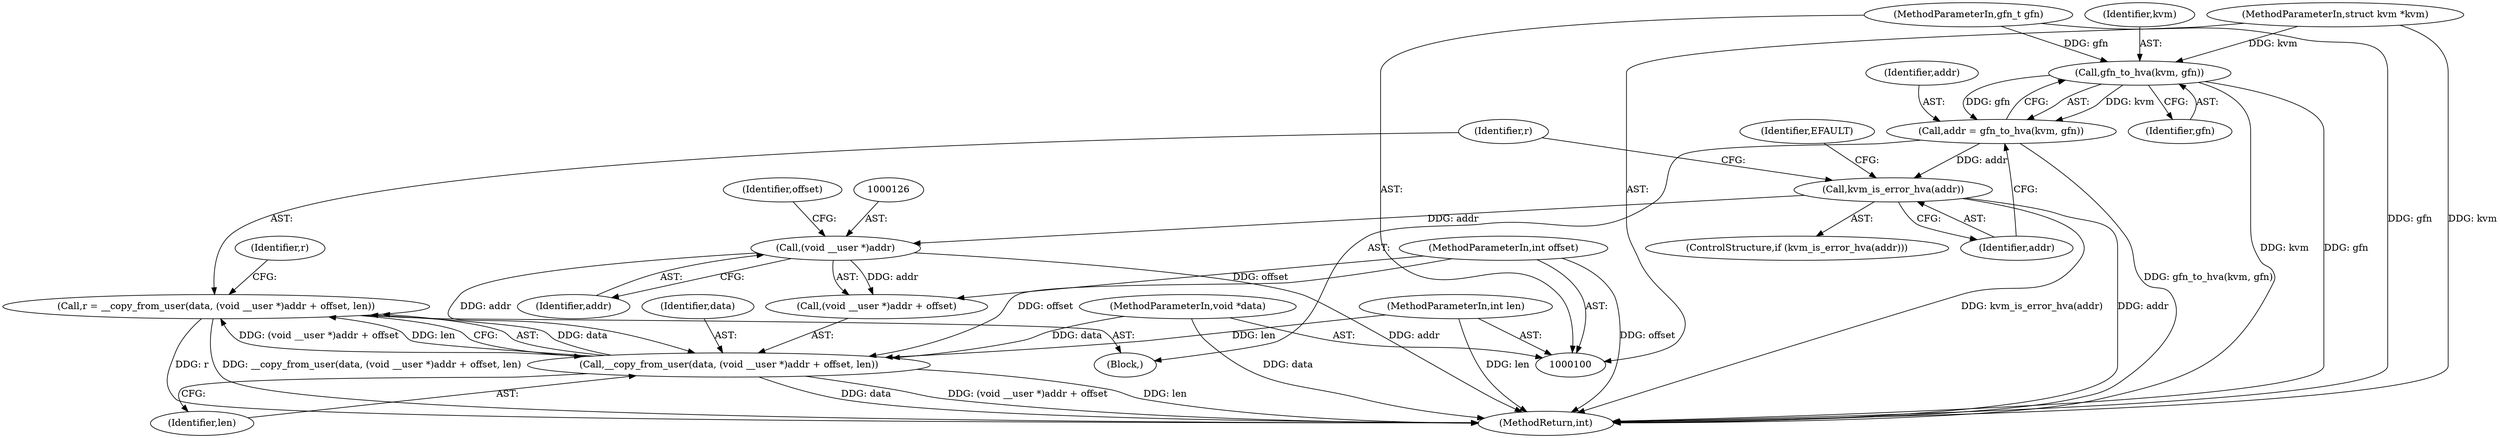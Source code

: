 digraph "0_linux_fa3d315a4ce2c0891cdde262562e710d95fba19e_0@API" {
"1000120" [label="(Call,r = __copy_from_user(data, (void __user *)addr + offset, len))"];
"1000122" [label="(Call,__copy_from_user(data, (void __user *)addr + offset, len))"];
"1000103" [label="(MethodParameterIn,void *data)"];
"1000125" [label="(Call,(void __user *)addr)"];
"1000115" [label="(Call,kvm_is_error_hva(addr))"];
"1000109" [label="(Call,addr = gfn_to_hva(kvm, gfn))"];
"1000111" [label="(Call,gfn_to_hva(kvm, gfn))"];
"1000101" [label="(MethodParameterIn,struct kvm *kvm)"];
"1000102" [label="(MethodParameterIn,gfn_t gfn)"];
"1000104" [label="(MethodParameterIn,int offset)"];
"1000105" [label="(MethodParameterIn,int len)"];
"1000104" [label="(MethodParameterIn,int offset)"];
"1000125" [label="(Call,(void __user *)addr)"];
"1000110" [label="(Identifier,addr)"];
"1000129" [label="(Identifier,len)"];
"1000116" [label="(Identifier,addr)"];
"1000109" [label="(Call,addr = gfn_to_hva(kvm, gfn))"];
"1000102" [label="(MethodParameterIn,gfn_t gfn)"];
"1000128" [label="(Identifier,offset)"];
"1000113" [label="(Identifier,gfn)"];
"1000112" [label="(Identifier,kvm)"];
"1000103" [label="(MethodParameterIn,void *data)"];
"1000127" [label="(Identifier,addr)"];
"1000119" [label="(Identifier,EFAULT)"];
"1000121" [label="(Identifier,r)"];
"1000122" [label="(Call,__copy_from_user(data, (void __user *)addr + offset, len))"];
"1000114" [label="(ControlStructure,if (kvm_is_error_hva(addr)))"];
"1000124" [label="(Call,(void __user *)addr + offset)"];
"1000131" [label="(Identifier,r)"];
"1000111" [label="(Call,gfn_to_hva(kvm, gfn))"];
"1000120" [label="(Call,r = __copy_from_user(data, (void __user *)addr + offset, len))"];
"1000123" [label="(Identifier,data)"];
"1000137" [label="(MethodReturn,int)"];
"1000105" [label="(MethodParameterIn,int len)"];
"1000106" [label="(Block,)"];
"1000115" [label="(Call,kvm_is_error_hva(addr))"];
"1000101" [label="(MethodParameterIn,struct kvm *kvm)"];
"1000120" -> "1000106"  [label="AST: "];
"1000120" -> "1000122"  [label="CFG: "];
"1000121" -> "1000120"  [label="AST: "];
"1000122" -> "1000120"  [label="AST: "];
"1000131" -> "1000120"  [label="CFG: "];
"1000120" -> "1000137"  [label="DDG: __copy_from_user(data, (void __user *)addr + offset, len)"];
"1000120" -> "1000137"  [label="DDG: r"];
"1000122" -> "1000120"  [label="DDG: data"];
"1000122" -> "1000120"  [label="DDG: (void __user *)addr + offset"];
"1000122" -> "1000120"  [label="DDG: len"];
"1000122" -> "1000129"  [label="CFG: "];
"1000123" -> "1000122"  [label="AST: "];
"1000124" -> "1000122"  [label="AST: "];
"1000129" -> "1000122"  [label="AST: "];
"1000122" -> "1000137"  [label="DDG: data"];
"1000122" -> "1000137"  [label="DDG: (void __user *)addr + offset"];
"1000122" -> "1000137"  [label="DDG: len"];
"1000103" -> "1000122"  [label="DDG: data"];
"1000125" -> "1000122"  [label="DDG: addr"];
"1000104" -> "1000122"  [label="DDG: offset"];
"1000105" -> "1000122"  [label="DDG: len"];
"1000103" -> "1000100"  [label="AST: "];
"1000103" -> "1000137"  [label="DDG: data"];
"1000125" -> "1000124"  [label="AST: "];
"1000125" -> "1000127"  [label="CFG: "];
"1000126" -> "1000125"  [label="AST: "];
"1000127" -> "1000125"  [label="AST: "];
"1000128" -> "1000125"  [label="CFG: "];
"1000125" -> "1000137"  [label="DDG: addr"];
"1000125" -> "1000124"  [label="DDG: addr"];
"1000115" -> "1000125"  [label="DDG: addr"];
"1000115" -> "1000114"  [label="AST: "];
"1000115" -> "1000116"  [label="CFG: "];
"1000116" -> "1000115"  [label="AST: "];
"1000119" -> "1000115"  [label="CFG: "];
"1000121" -> "1000115"  [label="CFG: "];
"1000115" -> "1000137"  [label="DDG: kvm_is_error_hva(addr)"];
"1000115" -> "1000137"  [label="DDG: addr"];
"1000109" -> "1000115"  [label="DDG: addr"];
"1000109" -> "1000106"  [label="AST: "];
"1000109" -> "1000111"  [label="CFG: "];
"1000110" -> "1000109"  [label="AST: "];
"1000111" -> "1000109"  [label="AST: "];
"1000116" -> "1000109"  [label="CFG: "];
"1000109" -> "1000137"  [label="DDG: gfn_to_hva(kvm, gfn)"];
"1000111" -> "1000109"  [label="DDG: kvm"];
"1000111" -> "1000109"  [label="DDG: gfn"];
"1000111" -> "1000113"  [label="CFG: "];
"1000112" -> "1000111"  [label="AST: "];
"1000113" -> "1000111"  [label="AST: "];
"1000111" -> "1000137"  [label="DDG: kvm"];
"1000111" -> "1000137"  [label="DDG: gfn"];
"1000101" -> "1000111"  [label="DDG: kvm"];
"1000102" -> "1000111"  [label="DDG: gfn"];
"1000101" -> "1000100"  [label="AST: "];
"1000101" -> "1000137"  [label="DDG: kvm"];
"1000102" -> "1000100"  [label="AST: "];
"1000102" -> "1000137"  [label="DDG: gfn"];
"1000104" -> "1000100"  [label="AST: "];
"1000104" -> "1000137"  [label="DDG: offset"];
"1000104" -> "1000124"  [label="DDG: offset"];
"1000105" -> "1000100"  [label="AST: "];
"1000105" -> "1000137"  [label="DDG: len"];
}
